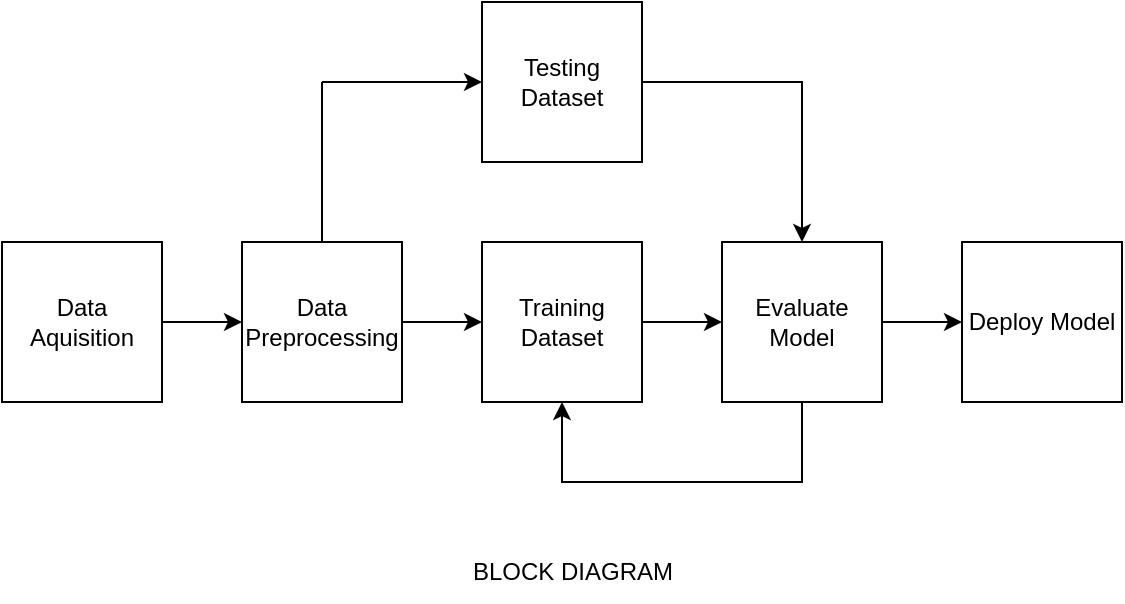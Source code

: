 <mxfile version="23.1.5" type="device">
  <diagram name="Page-1" id="StrENSnNBMeZ4JdOPIOT">
    <mxGraphModel dx="1290" dy="596" grid="1" gridSize="10" guides="1" tooltips="1" connect="1" arrows="1" fold="1" page="1" pageScale="1" pageWidth="850" pageHeight="1100" math="0" shadow="0">
      <root>
        <mxCell id="0" />
        <mxCell id="1" parent="0" />
        <mxCell id="pT0_JCumuvsPddLV7mdT-1" value="Deploy Model" style="whiteSpace=wrap;html=1;aspect=fixed;fillColor=#FFFFFF;" vertex="1" parent="1">
          <mxGeometry x="620" y="200" width="80" height="80" as="geometry" />
        </mxCell>
        <mxCell id="pT0_JCumuvsPddLV7mdT-2" style="edgeStyle=orthogonalEdgeStyle;rounded=0;orthogonalLoop=1;jettySize=auto;html=1;exitX=1;exitY=0.5;exitDx=0;exitDy=0;entryX=0;entryY=0.5;entryDx=0;entryDy=0;fillColor=#FFFFFF;" edge="1" parent="1" source="pT0_JCumuvsPddLV7mdT-3" target="pT0_JCumuvsPddLV7mdT-5">
          <mxGeometry relative="1" as="geometry" />
        </mxCell>
        <mxCell id="pT0_JCumuvsPddLV7mdT-3" value="Data Aquisition" style="whiteSpace=wrap;html=1;aspect=fixed;fillColor=#FFFFFF;" vertex="1" parent="1">
          <mxGeometry x="140" y="200" width="80" height="80" as="geometry" />
        </mxCell>
        <mxCell id="pT0_JCumuvsPddLV7mdT-4" style="edgeStyle=orthogonalEdgeStyle;rounded=0;orthogonalLoop=1;jettySize=auto;html=1;exitX=1;exitY=0.5;exitDx=0;exitDy=0;entryX=0;entryY=0.5;entryDx=0;entryDy=0;fillColor=#FFFFFF;" edge="1" parent="1" source="pT0_JCumuvsPddLV7mdT-5" target="pT0_JCumuvsPddLV7mdT-7">
          <mxGeometry relative="1" as="geometry" />
        </mxCell>
        <mxCell id="pT0_JCumuvsPddLV7mdT-5" value="Data Preprocessing" style="whiteSpace=wrap;html=1;aspect=fixed;fillColor=#FFFFFF;" vertex="1" parent="1">
          <mxGeometry x="260" y="200" width="80" height="80" as="geometry" />
        </mxCell>
        <mxCell id="pT0_JCumuvsPddLV7mdT-6" style="edgeStyle=orthogonalEdgeStyle;rounded=0;orthogonalLoop=1;jettySize=auto;html=1;exitX=1;exitY=0.5;exitDx=0;exitDy=0;entryX=0;entryY=0.5;entryDx=0;entryDy=0;fillColor=#FFFFFF;" edge="1" parent="1" source="pT0_JCumuvsPddLV7mdT-7" target="pT0_JCumuvsPddLV7mdT-10">
          <mxGeometry relative="1" as="geometry" />
        </mxCell>
        <mxCell id="pT0_JCumuvsPddLV7mdT-7" value="Training Dataset" style="whiteSpace=wrap;html=1;aspect=fixed;fillColor=#FFFFFF;" vertex="1" parent="1">
          <mxGeometry x="380" y="200" width="80" height="80" as="geometry" />
        </mxCell>
        <mxCell id="pT0_JCumuvsPddLV7mdT-8" style="edgeStyle=orthogonalEdgeStyle;rounded=0;orthogonalLoop=1;jettySize=auto;html=1;exitX=1;exitY=0.5;exitDx=0;exitDy=0;entryX=0;entryY=0.5;entryDx=0;entryDy=0;fillColor=#FFFFFF;" edge="1" parent="1" source="pT0_JCumuvsPddLV7mdT-10" target="pT0_JCumuvsPddLV7mdT-1">
          <mxGeometry relative="1" as="geometry" />
        </mxCell>
        <mxCell id="pT0_JCumuvsPddLV7mdT-9" style="edgeStyle=orthogonalEdgeStyle;rounded=0;orthogonalLoop=1;jettySize=auto;html=1;exitX=0.5;exitY=1;exitDx=0;exitDy=0;entryX=0.5;entryY=1;entryDx=0;entryDy=0;fillColor=#FFFFFF;" edge="1" parent="1" source="pT0_JCumuvsPddLV7mdT-10" target="pT0_JCumuvsPddLV7mdT-7">
          <mxGeometry relative="1" as="geometry">
            <mxPoint x="420" y="320" as="targetPoint" />
            <Array as="points">
              <mxPoint x="540" y="320" />
              <mxPoint x="420" y="320" />
            </Array>
          </mxGeometry>
        </mxCell>
        <mxCell id="pT0_JCumuvsPddLV7mdT-10" value="Evaluate Model" style="whiteSpace=wrap;html=1;aspect=fixed;fillColor=#FFFFFF;" vertex="1" parent="1">
          <mxGeometry x="500" y="200" width="80" height="80" as="geometry" />
        </mxCell>
        <mxCell id="pT0_JCumuvsPddLV7mdT-11" style="edgeStyle=orthogonalEdgeStyle;rounded=0;orthogonalLoop=1;jettySize=auto;html=1;exitX=1;exitY=0.5;exitDx=0;exitDy=0;entryX=0.5;entryY=0;entryDx=0;entryDy=0;fillColor=#FFFFFF;" edge="1" parent="1" source="pT0_JCumuvsPddLV7mdT-12" target="pT0_JCumuvsPddLV7mdT-10">
          <mxGeometry relative="1" as="geometry">
            <mxPoint x="540" y="120" as="targetPoint" />
          </mxGeometry>
        </mxCell>
        <mxCell id="pT0_JCumuvsPddLV7mdT-12" value="Testing Dataset" style="whiteSpace=wrap;html=1;aspect=fixed;fillColor=#FFFFFF;" vertex="1" parent="1">
          <mxGeometry x="380" y="80" width="80" height="80" as="geometry" />
        </mxCell>
        <mxCell id="pT0_JCumuvsPddLV7mdT-13" value="" style="endArrow=classic;html=1;rounded=0;entryX=0;entryY=0.5;entryDx=0;entryDy=0;fillColor=#FFFFFF;" edge="1" parent="1" target="pT0_JCumuvsPddLV7mdT-12">
          <mxGeometry width="50" height="50" relative="1" as="geometry">
            <mxPoint x="300" y="120" as="sourcePoint" />
            <mxPoint x="360" y="120" as="targetPoint" />
          </mxGeometry>
        </mxCell>
        <mxCell id="pT0_JCumuvsPddLV7mdT-14" value="" style="endArrow=none;html=1;rounded=0;exitX=0.5;exitY=0;exitDx=0;exitDy=0;fillColor=#FFFFFF;" edge="1" parent="1" source="pT0_JCumuvsPddLV7mdT-5">
          <mxGeometry width="50" height="50" relative="1" as="geometry">
            <mxPoint x="290" y="180" as="sourcePoint" />
            <mxPoint x="300" y="120" as="targetPoint" />
          </mxGeometry>
        </mxCell>
        <mxCell id="pT0_JCumuvsPddLV7mdT-15" value="BLOCK DIAGRAM" style="text;html=1;align=center;verticalAlign=middle;resizable=0;points=[];autosize=1;strokeColor=none;fillColor=none;" vertex="1" parent="1">
          <mxGeometry x="365" y="350" width="120" height="30" as="geometry" />
        </mxCell>
      </root>
    </mxGraphModel>
  </diagram>
</mxfile>
